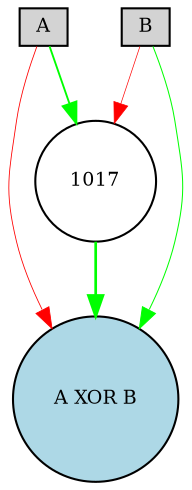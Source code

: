 digraph {
	node [fontsize=9 height=0.2 shape=circle width=0.2]
	A [fillcolor=lightgray shape=box style=filled]
	B [fillcolor=lightgray shape=box style=filled]
	"A XOR B" [fillcolor=lightblue style=filled]
	1017 [fillcolor=white style=filled]
	B -> "A XOR B" [color=green penwidth=0.4880289967340583 style=solid]
	A -> 1017 [color=green penwidth=0.8987461404910018 style=solid]
	1017 -> "A XOR B" [color=green penwidth=1.2906060971208633 style=solid]
	B -> 1017 [color=red penwidth=0.32800323616203153 style=solid]
	A -> "A XOR B" [color=red penwidth=0.40118619426877644 style=solid]
}
